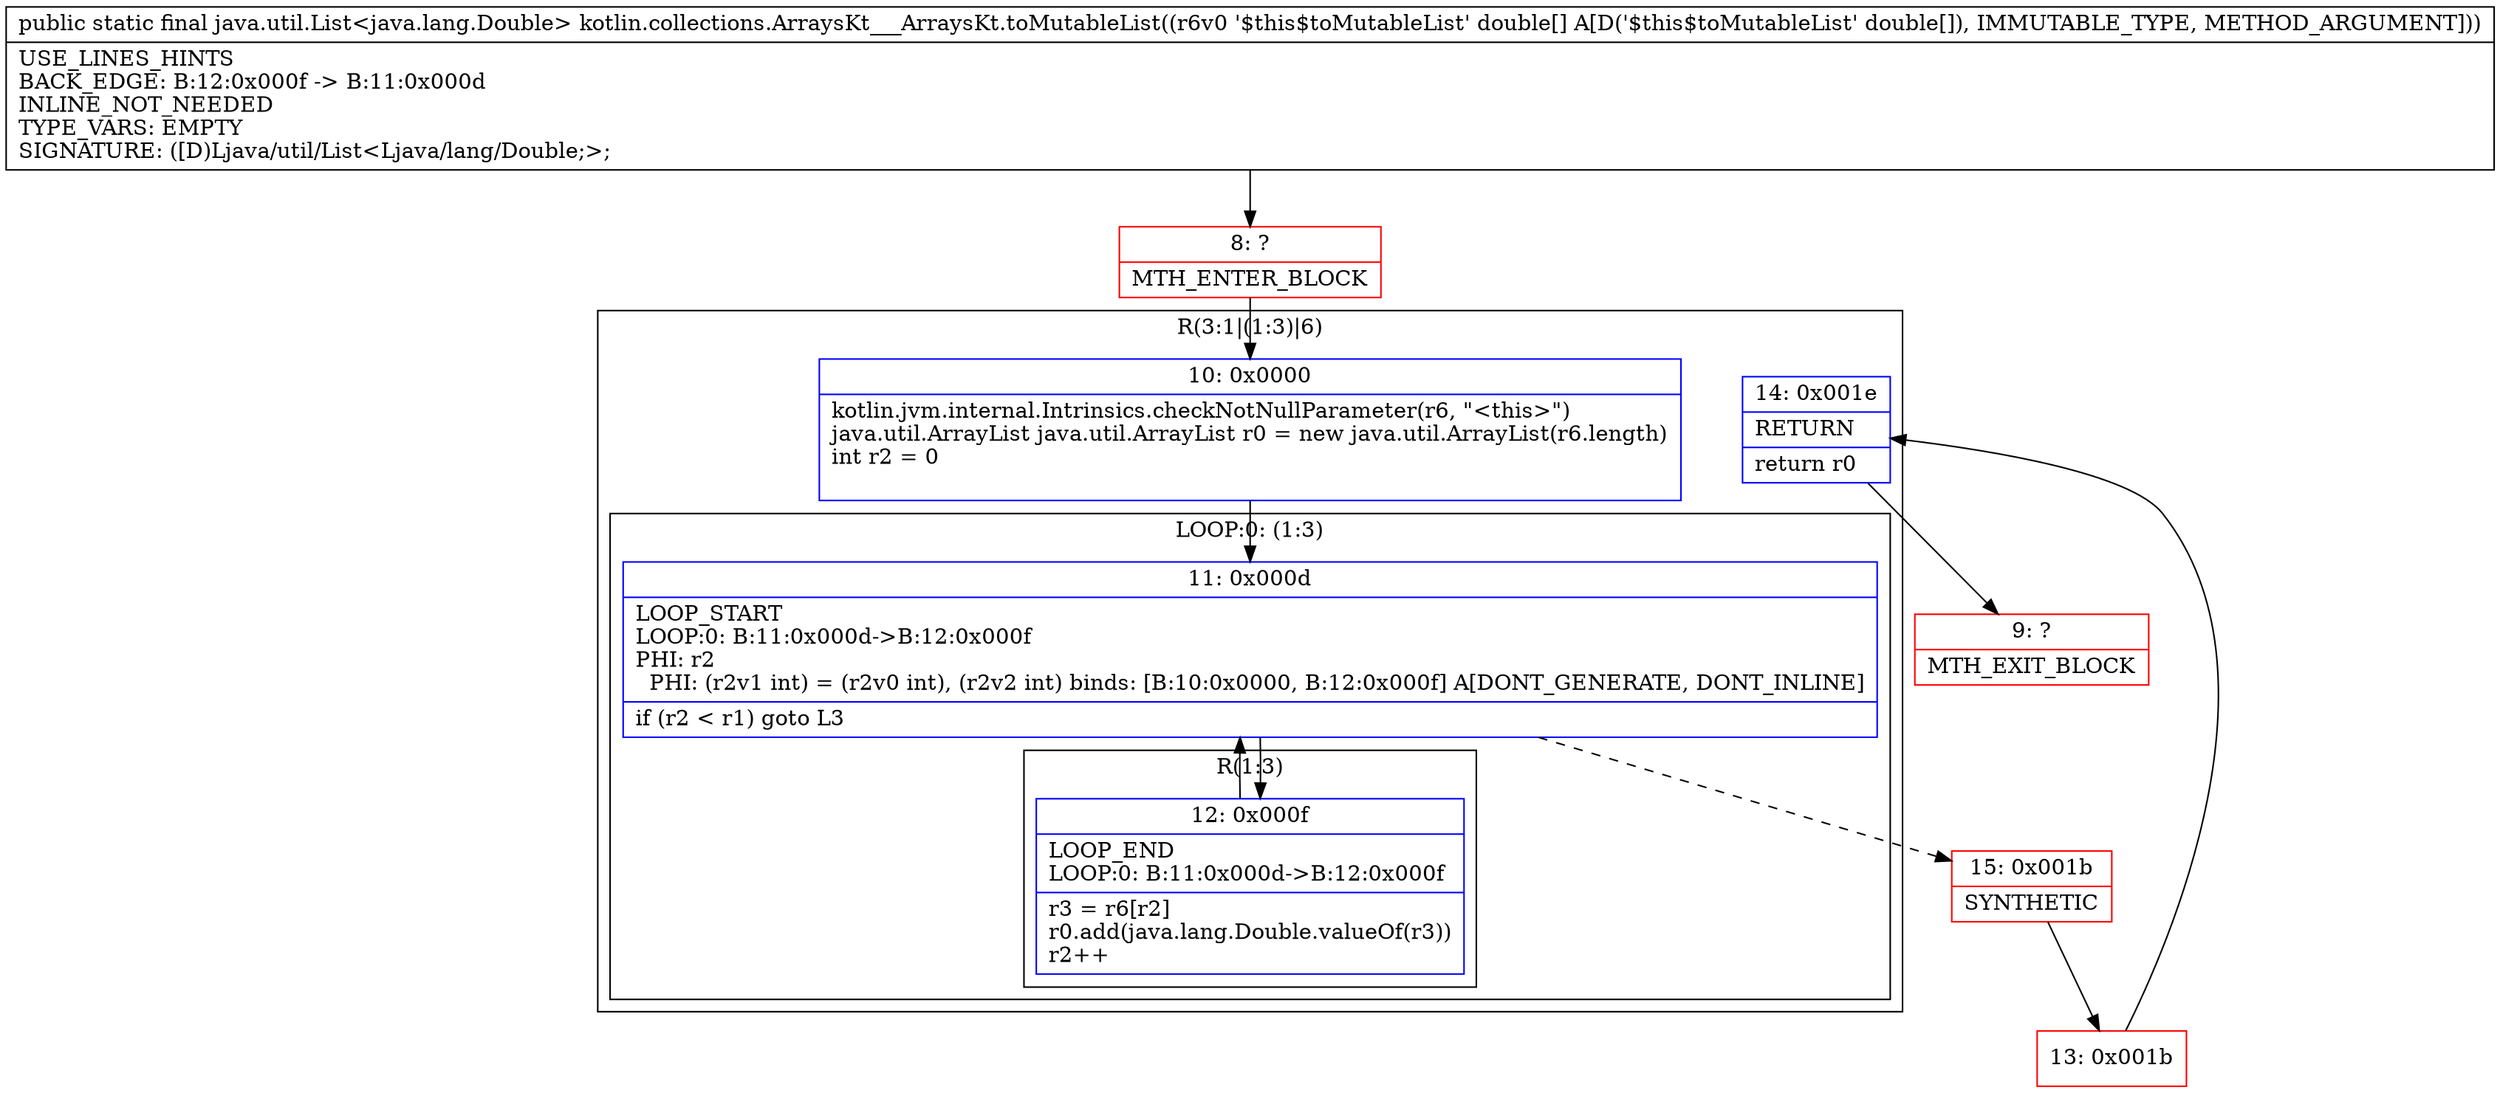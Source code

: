 digraph "CFG forkotlin.collections.ArraysKt___ArraysKt.toMutableList([D)Ljava\/util\/List;" {
subgraph cluster_Region_1262849963 {
label = "R(3:1|(1:3)|6)";
node [shape=record,color=blue];
Node_10 [shape=record,label="{10\:\ 0x0000|kotlin.jvm.internal.Intrinsics.checkNotNullParameter(r6, \"\<this\>\")\ljava.util.ArrayList java.util.ArrayList r0 = new java.util.ArrayList(r6.length)\lint r2 = 0\l\l}"];
subgraph cluster_LoopRegion_902338210 {
label = "LOOP:0: (1:3)";
node [shape=record,color=blue];
Node_11 [shape=record,label="{11\:\ 0x000d|LOOP_START\lLOOP:0: B:11:0x000d\-\>B:12:0x000f\lPHI: r2 \l  PHI: (r2v1 int) = (r2v0 int), (r2v2 int) binds: [B:10:0x0000, B:12:0x000f] A[DONT_GENERATE, DONT_INLINE]\l|if (r2 \< r1) goto L3\l}"];
subgraph cluster_Region_1347633548 {
label = "R(1:3)";
node [shape=record,color=blue];
Node_12 [shape=record,label="{12\:\ 0x000f|LOOP_END\lLOOP:0: B:11:0x000d\-\>B:12:0x000f\l|r3 = r6[r2]\lr0.add(java.lang.Double.valueOf(r3))\lr2++\l}"];
}
}
Node_14 [shape=record,label="{14\:\ 0x001e|RETURN\l|return r0\l}"];
}
Node_8 [shape=record,color=red,label="{8\:\ ?|MTH_ENTER_BLOCK\l}"];
Node_15 [shape=record,color=red,label="{15\:\ 0x001b|SYNTHETIC\l}"];
Node_13 [shape=record,color=red,label="{13\:\ 0x001b}"];
Node_9 [shape=record,color=red,label="{9\:\ ?|MTH_EXIT_BLOCK\l}"];
MethodNode[shape=record,label="{public static final java.util.List\<java.lang.Double\> kotlin.collections.ArraysKt___ArraysKt.toMutableList((r6v0 '$this$toMutableList' double[] A[D('$this$toMutableList' double[]), IMMUTABLE_TYPE, METHOD_ARGUMENT]))  | USE_LINES_HINTS\lBACK_EDGE: B:12:0x000f \-\> B:11:0x000d\lINLINE_NOT_NEEDED\lTYPE_VARS: EMPTY\lSIGNATURE: ([D)Ljava\/util\/List\<Ljava\/lang\/Double;\>;\l}"];
MethodNode -> Node_8;Node_10 -> Node_11;
Node_11 -> Node_12;
Node_11 -> Node_15[style=dashed];
Node_12 -> Node_11;
Node_14 -> Node_9;
Node_8 -> Node_10;
Node_15 -> Node_13;
Node_13 -> Node_14;
}

